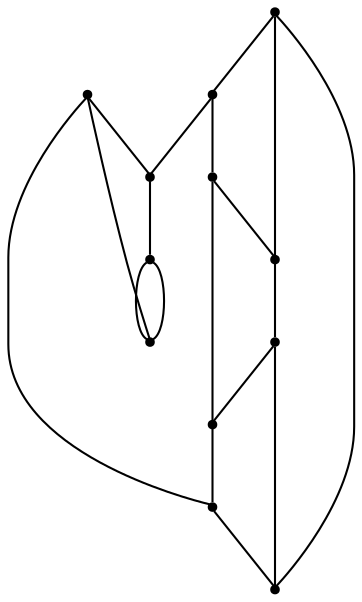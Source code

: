 graph {
  node [shape=point,comment="{\"directed\":false,\"doi\":\"10.1007/978-3-030-68766-3_19\",\"figure\":\"3 (1)\"}"]

  v0 [pos="1302.6148410296503,901.1076724716193"]
  v1 [pos="1172.6868209479348,826.0966420321067"]
  v2 [pos="1259.3006046942492,1026.1260565374732"]
  v3 [pos="1172.6868209479348,1076.133410163815"]
  v4 [pos="1215.9937128210918,1001.1223797243025"]
  v5 [pos="1172.6868209479348,1026.1260565374732"]
  v6 [pos="1215.993712821092,951.1150260979608"]
  v7 [pos="1172.6868209479348,926.11134928479"]
  v8 [pos="1129.3799290747777,951.1150260979609"]
  v9 [pos="1129.3799290747777,1001.1223797243025"]
  v10 [pos="1086.0730372016205,1026.1260565374732"]
  v11 [pos="1086.0730372016208,926.1113492847901"]

  v0 -- v1 [id="-1",pos="1302.6148410296503,901.1076724716193 1275.8115599089717,854.692511712632 1226.2869925533134,826.0966420321067 1172.6868209479348,826.0966420321067"]
  v2 -- v3 [id="-2",pos="1259.3006046942492,1026.1260565374732 1242.0200578659444,1056.0266909368684 1209.7018973616564,1076.133410163815 1172.6868209479348,1076.133410163815"]
  v2 -- v11 [id="-3",pos="1259.3006046942492,1026.1260565374732 1267.8294300215155,1011.4256356733383 1272.702722167721,994.3413580556055 1272.702722167721,976.1187029111317 1272.702722167721,920.8813932033241 1227.9247758395406,876.1039956584484 1172.686789153726,876.1039956584484 1135.671692759103,876.1039956584484 1103.3535410700774,896.2107020513481 1086.0730372016208,926.1113492847901"]
  v4 -- v5 [id="-4",pos="1215.9937128210918,1001.1223797243025 1207.3521785372768,1016.0719695165369 1191.192781984688,1026.1260565374732 1172.6868209479348,1026.1260565374732"]
  v4 -- v6 [id="-5",pos="1215.9937128210918,1001.1223797243025 1220.2577823575061,993.7716122951592 1222.6947556607236,985.2295359549455 1222.6947556607236,976.1187029111317 1222.6947556607236,967.0078698673178 1220.257782357506,958.4657935271041 1215.993712821092,951.1150260979608"]
  v0 -- v1 [id="-7",pos="1302.6148410296503,901.1076724716193 1315.4011387938447,923.1614177634908 1322.7106886747188,948.7865783825489 1322.7106886747188,976.1187029111317 1322.7106886747188,1058.9725690807763 1255.5416071762463,1126.1407637901566 1172.686789153726,1126.1407637901566 1089.8319711312056,1126.1407637901566 1022.6628896327333,1058.9725690807763 1022.6628896327333,976.1187029111317 1022.6628896327333,893.264836741487 1089.8319711312056,826.0966420321067 1172.6868209479348,826.0966420321067"]
  v7 -- v6 [id="-9",pos="1172.6868209479348,926.11134928479 1191.192781984688,926.11134928479 1207.3521785372768,936.1654363057264 1215.993712821092,951.1150260979608"]
  v7 -- v8 [id="-10",pos="1172.6868209479348,926.11134928479 1154.8214960246646,926.11134928479 1138.3105090157333,935.6419281128002 1129.3799290747777,951.1150260979609"]
  v9 -- v8 [id="-11",pos="1129.3799290747777,1001.1223797243025 1125.1158022691893,993.7716344453489 1122.6788226467283,985.2295477674534 1122.6788226467283,976.1187029111317 1122.6788226467283,967.0078580548097 1125.1158022691893,958.4657713769142 1129.3799290747777,951.1150260979609"]
  v5 -- v9 [id="-12",pos="1172.6868209479348,1026.1260565374732 1154.180808135444,1026.1260565374732 1138.0214203997941,1016.0719823519114 1129.3799290747777,1001.1223797243025"]
  v10 -- v9 [id="-13",pos="1086.0730372016205,1026.1260565374732 1129.3799290747777,1001.1223797243025 1129.3799290747777,1001.1223797243025 1129.3799290747777,1001.1223797243025"]
  v8 -- v11 [id="-17",pos="1129.3799290747777,951.1150260979609 1086.0730372016208,926.1113492847901 1086.0730372016208,926.1113492847901 1086.0730372016208,926.1113492847901"]
  v10 -- v11 [id="-18",pos="1086.0730372016205,1026.1260565374732 1077.5441546043364,1011.4256578237157 1072.6708561397309,994.341369868768 1072.6708561397309,976.1187029111317 1072.6708561397309,957.8960359534952 1077.5441546043364,940.8117479985476 1086.0730372016208,926.1113492847901"]
  v3 -- v10 [id="-19",pos="1172.6868209479348,1076.133410163815 1135.671692759103,1076.133410163815 1103.3535410700774,1056.0267037709152 1086.0730372016205,1026.1260565374732"]
  v2 -- v4 [id="-25",pos="1259.3006046942492,1026.1260565374732 1215.9937128210918,1001.1223797243025 1215.9937128210918,1001.1223797243025 1215.9937128210918,1001.1223797243025"]
  v5 -- v3 [id="-28",pos="1172.6868209479348,1026.1260565374732 1172.6868209479348,1076.133410163815 1172.6868209479348,1076.133410163815 1172.6868209479348,1076.133410163815"]
  v7 -- v1 [id="-31",pos="1172.6868209479348,926.11134928479 1172.6868209479348,826.0966420321067 1172.6868209479348,826.0966420321067 1172.6868209479348,826.0966420321067"]
  v6 -- v0 [id="-34",pos="1215.993712821092,951.1150260979608 1302.6148410296503,901.1076724716193 1302.6148410296503,901.1076724716193 1302.6148410296503,901.1076724716193"]
}